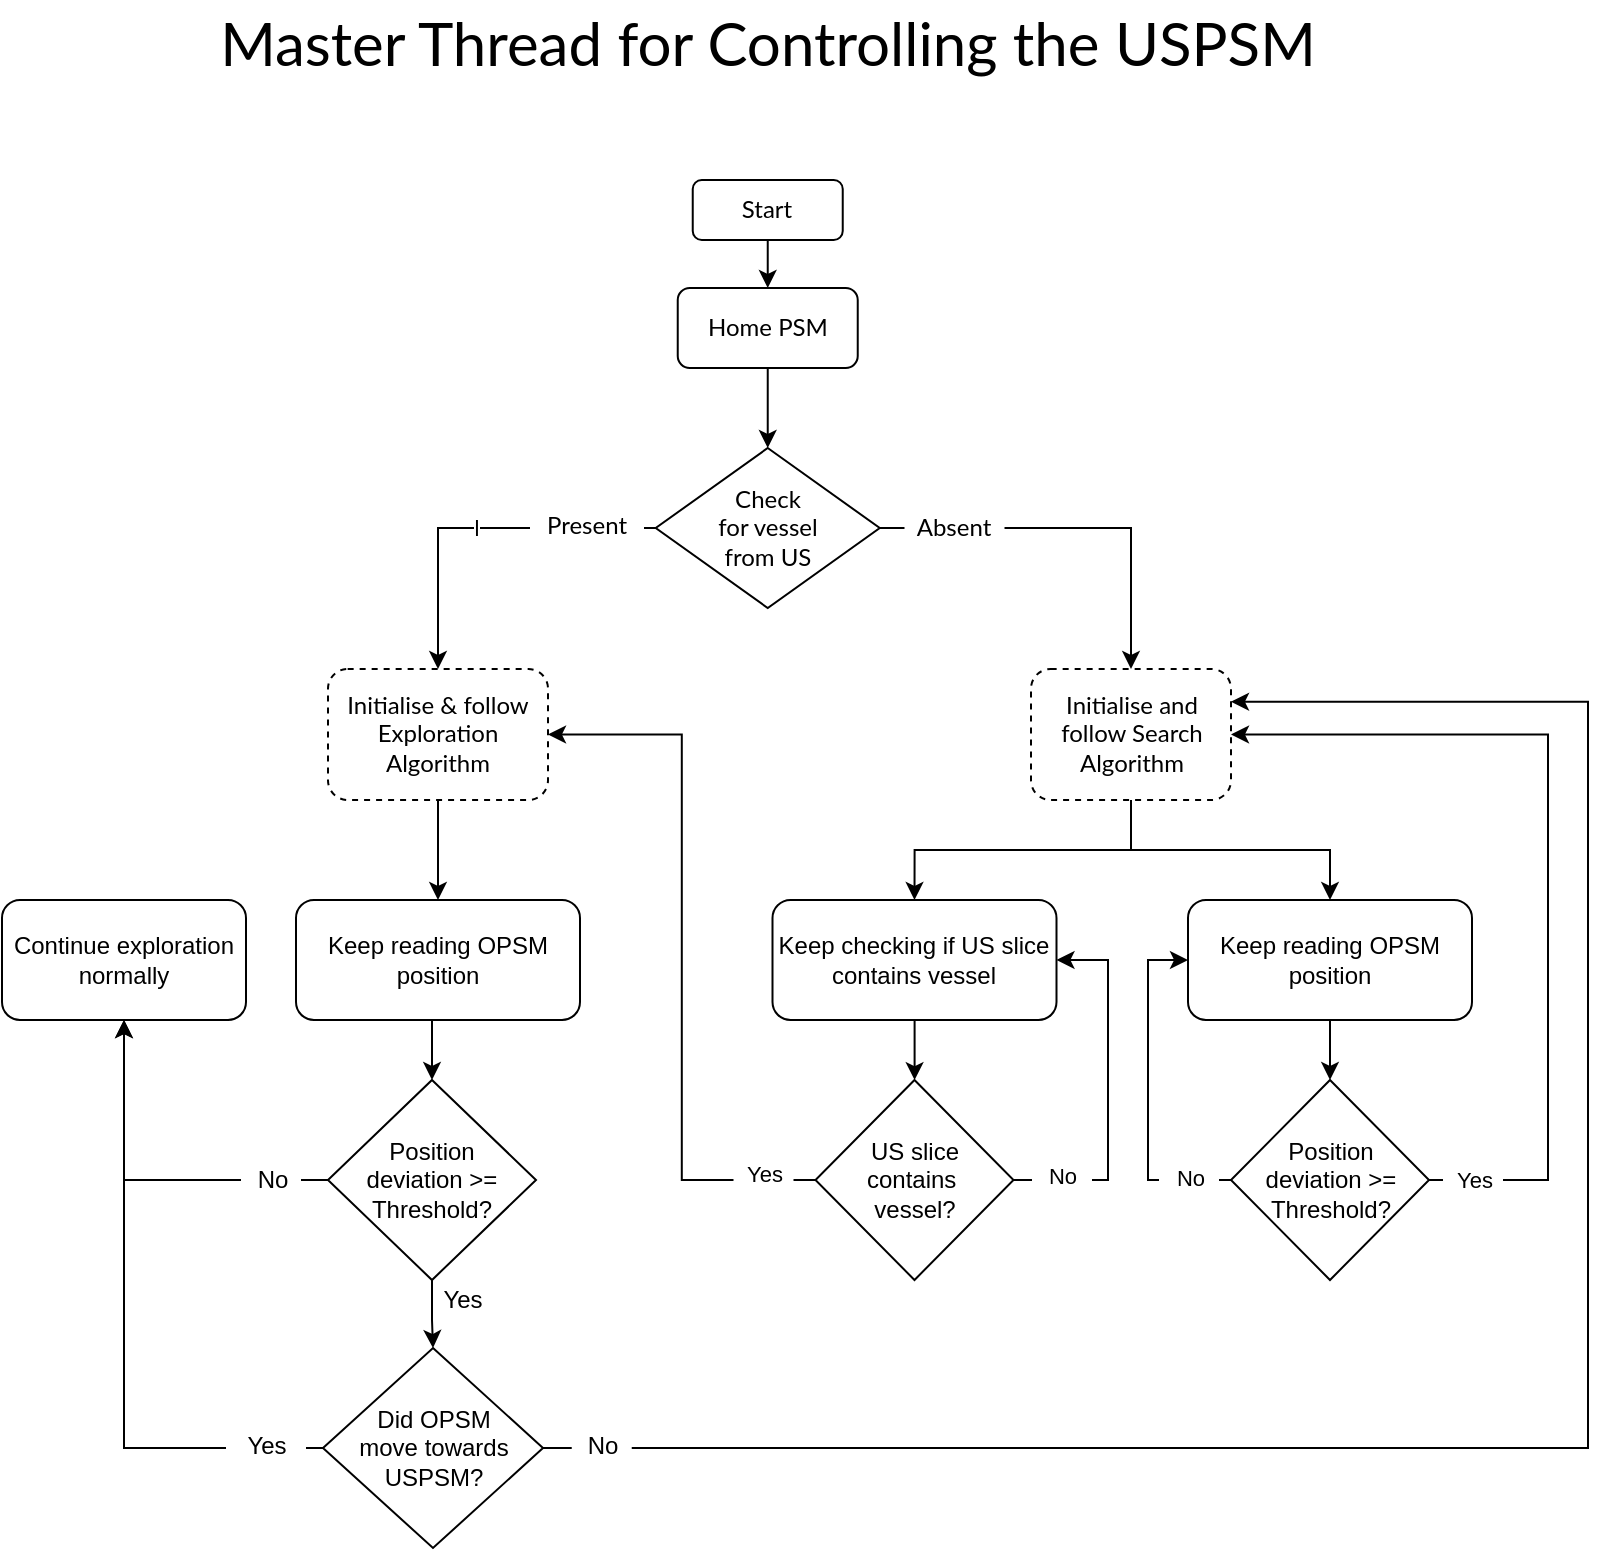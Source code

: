 <mxfile version="14.4.9" type="device"><diagram id="6_afxIxEeSfHXV1NOZv4" name="Page-1"><mxGraphModel dx="1186" dy="1740" grid="1" gridSize="10" guides="1" tooltips="1" connect="1" arrows="1" fold="1" page="1" pageScale="1" pageWidth="850" pageHeight="1100" math="0" shadow="0"><root><mxCell id="0"/><mxCell id="1" parent="0"/><mxCell id="iIIM9X3jU-NQCpxedDPk-2" value="l" style="edgeStyle=orthogonalEdgeStyle;rounded=0;orthogonalLoop=1;jettySize=auto;html=1;exitX=0;exitY=0.5;exitDx=0;exitDy=0;entryX=0.5;entryY=0;entryDx=0;entryDy=0;" edge="1" parent="1" source="iIIM9X3jU-NQCpxedDPk-6" target="iIIM9X3jU-NQCpxedDPk-13"><mxGeometry relative="1" as="geometry"><mxPoint x="298.75" y="329.5" as="targetPoint"/></mxGeometry></mxCell><mxCell id="iIIM9X3jU-NQCpxedDPk-3" value="&lt;font face=&quot;lato&quot;&gt;Present&lt;/font&gt;" style="text;whiteSpace=wrap;html=1;fontSize=12;fontFamily=Lato;align=center;fillColor=#ffffff;" vertex="1" parent="1"><mxGeometry x="331" y="229" width="57" height="30" as="geometry"/></mxCell><mxCell id="iIIM9X3jU-NQCpxedDPk-5" style="edgeStyle=orthogonalEdgeStyle;rounded=0;orthogonalLoop=1;jettySize=auto;html=1;exitX=1;exitY=0.5;exitDx=0;exitDy=0;entryX=0.5;entryY=0;entryDx=0;entryDy=0;" edge="1" parent="1" source="iIIM9X3jU-NQCpxedDPk-6" target="iIIM9X3jU-NQCpxedDPk-7"><mxGeometry relative="1" as="geometry"/></mxCell><mxCell id="iIIM9X3jU-NQCpxedDPk-6" value="Check &lt;br style=&quot;font-size: 12px;&quot;&gt;for vessel &lt;br style=&quot;font-size: 12px;&quot;&gt;from US" style="rhombus;whiteSpace=wrap;html=1;fontSize=12;fontFamily=Lato;fontSource=https%3A%2F%2Ffonts.googleapis.com%2Fcss%3Ffamily%3DLato;" vertex="1" parent="1"><mxGeometry x="393.87" y="204" width="112" height="80" as="geometry"/></mxCell><mxCell id="iIIM9X3jU-NQCpxedDPk-20" style="edgeStyle=orthogonalEdgeStyle;rounded=0;orthogonalLoop=1;jettySize=auto;html=1;exitX=0.5;exitY=1;exitDx=0;exitDy=0;entryX=0.5;entryY=0;entryDx=0;entryDy=0;" edge="1" parent="1" source="iIIM9X3jU-NQCpxedDPk-7" target="iIIM9X3jU-NQCpxedDPk-15"><mxGeometry relative="1" as="geometry"/></mxCell><mxCell id="iIIM9X3jU-NQCpxedDPk-24" style="edgeStyle=orthogonalEdgeStyle;rounded=0;orthogonalLoop=1;jettySize=auto;html=1;exitX=0.5;exitY=1;exitDx=0;exitDy=0;entryX=0.5;entryY=0;entryDx=0;entryDy=0;" edge="1" parent="1" source="iIIM9X3jU-NQCpxedDPk-7" target="iIIM9X3jU-NQCpxedDPk-22"><mxGeometry relative="1" as="geometry"/></mxCell><mxCell id="iIIM9X3jU-NQCpxedDPk-7" value="Initialise and follow Search Algorithm" style="rounded=1;whiteSpace=wrap;html=1;fontSize=12;fontFamily=Lato;fontSource=https%3A%2F%2Ffonts.googleapis.com%2Fcss%3Ffamily%3DLato;dashed=1;" vertex="1" parent="1"><mxGeometry x="581.5" y="314.5" width="100" height="65.5" as="geometry"/></mxCell><mxCell id="iIIM9X3jU-NQCpxedDPk-8" style="edgeStyle=orthogonalEdgeStyle;rounded=0;orthogonalLoop=1;jettySize=auto;html=1;exitX=0.5;exitY=1;exitDx=0;exitDy=0;entryX=0.5;entryY=0;entryDx=0;entryDy=0;fontSize=12;fontFamily=Lato;fontSource=https%3A%2F%2Ffonts.googleapis.com%2Fcss%3Ffamily%3DLato;" edge="1" parent="1" source="iIIM9X3jU-NQCpxedDPk-9" target="iIIM9X3jU-NQCpxedDPk-11"><mxGeometry relative="1" as="geometry"/></mxCell><mxCell id="iIIM9X3jU-NQCpxedDPk-9" value="Start" style="rounded=1;whiteSpace=wrap;html=1;fontSize=12;fontFamily=Lato;fontSource=https%3A%2F%2Ffonts.googleapis.com%2Fcss%3Ffamily%3DLato;" vertex="1" parent="1"><mxGeometry x="412.37" y="70" width="75" height="30" as="geometry"/></mxCell><mxCell id="iIIM9X3jU-NQCpxedDPk-10" style="edgeStyle=orthogonalEdgeStyle;rounded=0;orthogonalLoop=1;jettySize=auto;html=1;exitX=0.5;exitY=1;exitDx=0;exitDy=0;" edge="1" parent="1" source="iIIM9X3jU-NQCpxedDPk-11" target="iIIM9X3jU-NQCpxedDPk-6"><mxGeometry relative="1" as="geometry"/></mxCell><mxCell id="iIIM9X3jU-NQCpxedDPk-11" value="Home PSM" style="rounded=1;whiteSpace=wrap;html=1;fontSize=12;fontFamily=Lato;fontSource=https%3A%2F%2Ffonts.googleapis.com%2Fcss%3Ffamily%3DLato;" vertex="1" parent="1"><mxGeometry x="404.87" y="124" width="90" height="40" as="geometry"/></mxCell><mxCell id="iIIM9X3jU-NQCpxedDPk-12" value="&lt;meta charset=&quot;utf-8&quot;&gt;&lt;span style=&quot;color: rgb(0, 0, 0); font-family: lato; font-size: 12px; font-style: normal; font-weight: 400; letter-spacing: normal; text-indent: 0px; text-transform: none; word-spacing: 0px; background-color: rgb(255, 255, 255); display: inline; float: none;&quot;&gt;Absent&lt;/span&gt;" style="text;whiteSpace=wrap;html=1;fontSize=12;fontFamily=Lato;align=center;fillColor=#ffffff;" vertex="1" parent="1"><mxGeometry x="518.25" y="230" width="50" height="25" as="geometry"/></mxCell><mxCell id="iIIM9X3jU-NQCpxedDPk-38" style="edgeStyle=orthogonalEdgeStyle;rounded=0;orthogonalLoop=1;jettySize=auto;html=1;exitX=0.5;exitY=1;exitDx=0;exitDy=0;entryX=0.5;entryY=0;entryDx=0;entryDy=0;" edge="1" parent="1" source="iIIM9X3jU-NQCpxedDPk-13" target="iIIM9X3jU-NQCpxedDPk-21"><mxGeometry relative="1" as="geometry"/></mxCell><mxCell id="iIIM9X3jU-NQCpxedDPk-13" value="Initialise &amp;amp; follow Exploration Algorithm" style="rounded=1;whiteSpace=wrap;html=1;fontSize=12;fontFamily=Lato;fontSource=https%3A%2F%2Ffonts.googleapis.com%2Fcss%3Ffamily%3DLato;dashed=1;" vertex="1" parent="1"><mxGeometry x="230" y="314.5" width="110" height="65.5" as="geometry"/></mxCell><mxCell id="iIIM9X3jU-NQCpxedDPk-31" style="edgeStyle=orthogonalEdgeStyle;rounded=0;orthogonalLoop=1;jettySize=auto;html=1;exitX=0.5;exitY=1;exitDx=0;exitDy=0;entryX=0.5;entryY=0;entryDx=0;entryDy=0;" edge="1" parent="1" source="iIIM9X3jU-NQCpxedDPk-15" target="iIIM9X3jU-NQCpxedDPk-17"><mxGeometry relative="1" as="geometry"/></mxCell><mxCell id="iIIM9X3jU-NQCpxedDPk-15" value="Keep reading OPSM position" style="rounded=1;whiteSpace=wrap;html=1;" vertex="1" parent="1"><mxGeometry x="660" y="430" width="142" height="60" as="geometry"/></mxCell><mxCell id="iIIM9X3jU-NQCpxedDPk-25" style="edgeStyle=orthogonalEdgeStyle;rounded=0;orthogonalLoop=1;jettySize=auto;html=1;entryX=0;entryY=0.5;entryDx=0;entryDy=0;" edge="1" parent="1" source="iIIM9X3jU-NQCpxedDPk-17" target="iIIM9X3jU-NQCpxedDPk-15"><mxGeometry relative="1" as="geometry"><Array as="points"><mxPoint x="640" y="570"/><mxPoint x="640" y="460"/></Array></mxGeometry></mxCell><mxCell id="iIIM9X3jU-NQCpxedDPk-26" style="edgeStyle=orthogonalEdgeStyle;rounded=0;orthogonalLoop=1;jettySize=auto;html=1;exitX=1;exitY=0.5;exitDx=0;exitDy=0;entryX=1;entryY=0.5;entryDx=0;entryDy=0;" edge="1" parent="1" source="iIIM9X3jU-NQCpxedDPk-17" target="iIIM9X3jU-NQCpxedDPk-7"><mxGeometry relative="1" as="geometry"><Array as="points"><mxPoint x="840" y="570"/><mxPoint x="840" y="347"/></Array></mxGeometry></mxCell><mxCell id="iIIM9X3jU-NQCpxedDPk-17" value="&lt;span&gt;Position &lt;br&gt;deviation &amp;gt;= Threshold?&lt;/span&gt;" style="rhombus;whiteSpace=wrap;html=1;" vertex="1" parent="1"><mxGeometry x="681.5" y="520" width="99" height="100" as="geometry"/></mxCell><mxCell id="iIIM9X3jU-NQCpxedDPk-39" style="edgeStyle=orthogonalEdgeStyle;rounded=0;orthogonalLoop=1;jettySize=auto;html=1;exitX=0.5;exitY=1;exitDx=0;exitDy=0;entryX=0.5;entryY=0;entryDx=0;entryDy=0;" edge="1" parent="1" source="iIIM9X3jU-NQCpxedDPk-21" target="iIIM9X3jU-NQCpxedDPk-32"><mxGeometry relative="1" as="geometry"/></mxCell><mxCell id="iIIM9X3jU-NQCpxedDPk-21" value="Keep reading OPSM position" style="rounded=1;whiteSpace=wrap;html=1;" vertex="1" parent="1"><mxGeometry x="214" y="430" width="142" height="60" as="geometry"/></mxCell><mxCell id="iIIM9X3jU-NQCpxedDPk-30" style="edgeStyle=orthogonalEdgeStyle;rounded=0;orthogonalLoop=1;jettySize=auto;html=1;" edge="1" parent="1" source="iIIM9X3jU-NQCpxedDPk-22" target="iIIM9X3jU-NQCpxedDPk-27"><mxGeometry relative="1" as="geometry"/></mxCell><mxCell id="iIIM9X3jU-NQCpxedDPk-22" value="Keep checking if US slice contains vessel" style="rounded=1;whiteSpace=wrap;html=1;" vertex="1" parent="1"><mxGeometry x="452.25" y="430" width="142" height="60" as="geometry"/></mxCell><mxCell id="iIIM9X3jU-NQCpxedDPk-28" style="edgeStyle=orthogonalEdgeStyle;rounded=0;orthogonalLoop=1;jettySize=auto;html=1;entryX=1;entryY=0.5;entryDx=0;entryDy=0;" edge="1" parent="1" source="iIIM9X3jU-NQCpxedDPk-27" target="iIIM9X3jU-NQCpxedDPk-13"><mxGeometry relative="1" as="geometry"/></mxCell><mxCell id="iIIM9X3jU-NQCpxedDPk-29" style="edgeStyle=orthogonalEdgeStyle;rounded=0;orthogonalLoop=1;jettySize=auto;html=1;exitX=1;exitY=0.5;exitDx=0;exitDy=0;entryX=1;entryY=0.5;entryDx=0;entryDy=0;" edge="1" parent="1" source="iIIM9X3jU-NQCpxedDPk-27" target="iIIM9X3jU-NQCpxedDPk-22"><mxGeometry relative="1" as="geometry"><Array as="points"><mxPoint x="620" y="570"/><mxPoint x="620" y="460"/></Array></mxGeometry></mxCell><mxCell id="iIIM9X3jU-NQCpxedDPk-27" value="US slice&lt;br&gt;contains&amp;nbsp;&lt;br&gt;vessel?" style="rhombus;whiteSpace=wrap;html=1;" vertex="1" parent="1"><mxGeometry x="473.75" y="520" width="99" height="100" as="geometry"/></mxCell><mxCell id="iIIM9X3jU-NQCpxedDPk-47" style="edgeStyle=orthogonalEdgeStyle;rounded=0;orthogonalLoop=1;jettySize=auto;html=1;entryX=0.5;entryY=1;entryDx=0;entryDy=0;" edge="1" parent="1" source="iIIM9X3jU-NQCpxedDPk-32" target="iIIM9X3jU-NQCpxedDPk-34"><mxGeometry relative="1" as="geometry"/></mxCell><mxCell id="iIIM9X3jU-NQCpxedDPk-48" style="edgeStyle=orthogonalEdgeStyle;rounded=0;orthogonalLoop=1;jettySize=auto;html=1;exitX=0.5;exitY=1;exitDx=0;exitDy=0;" edge="1" parent="1" source="iIIM9X3jU-NQCpxedDPk-32" target="iIIM9X3jU-NQCpxedDPk-33"><mxGeometry relative="1" as="geometry"/></mxCell><mxCell id="iIIM9X3jU-NQCpxedDPk-32" value="&lt;span&gt;Position &lt;br&gt;deviation &amp;gt;= Threshold?&lt;/span&gt;" style="rhombus;whiteSpace=wrap;html=1;" vertex="1" parent="1"><mxGeometry x="230" y="520" width="104" height="100" as="geometry"/></mxCell><mxCell id="iIIM9X3jU-NQCpxedDPk-46" style="edgeStyle=orthogonalEdgeStyle;rounded=0;orthogonalLoop=1;jettySize=auto;html=1;exitX=0;exitY=0.5;exitDx=0;exitDy=0;entryX=0.5;entryY=1;entryDx=0;entryDy=0;" edge="1" parent="1" source="iIIM9X3jU-NQCpxedDPk-33" target="iIIM9X3jU-NQCpxedDPk-34"><mxGeometry relative="1" as="geometry"/></mxCell><mxCell id="iIIM9X3jU-NQCpxedDPk-49" style="edgeStyle=orthogonalEdgeStyle;rounded=0;orthogonalLoop=1;jettySize=auto;html=1;entryX=1;entryY=0.25;entryDx=0;entryDy=0;exitX=1;exitY=0.5;exitDx=0;exitDy=0;" edge="1" parent="1" source="iIIM9X3jU-NQCpxedDPk-33" target="iIIM9X3jU-NQCpxedDPk-7"><mxGeometry relative="1" as="geometry"><Array as="points"><mxPoint x="860" y="704"/><mxPoint x="860" y="331"/></Array></mxGeometry></mxCell><mxCell id="iIIM9X3jU-NQCpxedDPk-33" value="Did OPSM &lt;br&gt;move towards USPSM?" style="rhombus;whiteSpace=wrap;html=1;" vertex="1" parent="1"><mxGeometry x="227.5" y="654" width="110" height="100" as="geometry"/></mxCell><mxCell id="iIIM9X3jU-NQCpxedDPk-34" value="Continue exploration normally" style="rounded=1;whiteSpace=wrap;html=1;" vertex="1" parent="1"><mxGeometry x="67" y="430" width="122" height="60" as="geometry"/></mxCell><mxCell id="iIIM9X3jU-NQCpxedDPk-42" value="No" style="text;html=1;align=center;verticalAlign=middle;resizable=0;points=[];autosize=1;fillColor=#FFFFFF;" vertex="1" parent="1"><mxGeometry x="351.87" y="693" width="30" height="20" as="geometry"/></mxCell><mxCell id="iIIM9X3jU-NQCpxedDPk-50" value="Yes" style="text;html=1;align=center;verticalAlign=middle;resizable=0;points=[];autosize=1;fillColor=#FFFFFF;" vertex="1" parent="1"><mxGeometry x="179" y="693" width="40" height="20" as="geometry"/></mxCell><mxCell id="iIIM9X3jU-NQCpxedDPk-51" value="No" style="text;html=1;align=center;verticalAlign=middle;resizable=0;points=[];autosize=1;fillColor=#FFFFFF;" vertex="1" parent="1"><mxGeometry x="186.5" y="560" width="30" height="20" as="geometry"/></mxCell><mxCell id="iIIM9X3jU-NQCpxedDPk-52" value="Yes" style="text;html=1;align=center;verticalAlign=middle;resizable=0;points=[];autosize=1;" vertex="1" parent="1"><mxGeometry x="277" y="620" width="40" height="20" as="geometry"/></mxCell><mxCell id="iIIM9X3jU-NQCpxedDPk-53" value="Yes" style="text;html=1;align=center;verticalAlign=middle;resizable=0;points=[];autosize=1;fillColor=#FFFFFF;fontSize=11;" vertex="1" parent="1"><mxGeometry x="432.75" y="557" width="30" height="20" as="geometry"/></mxCell><mxCell id="iIIM9X3jU-NQCpxedDPk-55" value="No" style="text;html=1;align=center;verticalAlign=middle;resizable=0;points=[];autosize=1;fillColor=#FFFFFF;fontSize=11;" vertex="1" parent="1"><mxGeometry x="582" y="558" width="30" height="20" as="geometry"/></mxCell><mxCell id="iIIM9X3jU-NQCpxedDPk-56" value="No" style="text;html=1;align=center;verticalAlign=middle;resizable=0;points=[];autosize=1;fillColor=#FFFFFF;fontSize=11;" vertex="1" parent="1"><mxGeometry x="645.5" y="559" width="30" height="20" as="geometry"/></mxCell><mxCell id="iIIM9X3jU-NQCpxedDPk-57" value="Yes" style="text;html=1;align=center;verticalAlign=middle;resizable=0;points=[];autosize=1;fillColor=#FFFFFF;fontSize=11;" vertex="1" parent="1"><mxGeometry x="787.5" y="560" width="30" height="20" as="geometry"/></mxCell><mxCell id="iIIM9X3jU-NQCpxedDPk-59" value="&lt;font style=&quot;font-size: 30px&quot;&gt;Master Thread for Controlling the USPSM&lt;/font&gt;" style="text;html=1;strokeColor=none;fillColor=none;align=center;verticalAlign=middle;whiteSpace=wrap;rounded=0;fontSize=10;fontFamily=Lato;fontSource=https%3A%2F%2Ffonts.googleapis.com%2Fcss%3Ffamily%3DLato;" vertex="1" parent="1"><mxGeometry x="134.87" y="-20" width="630" height="40" as="geometry"/></mxCell></root></mxGraphModel></diagram></mxfile>